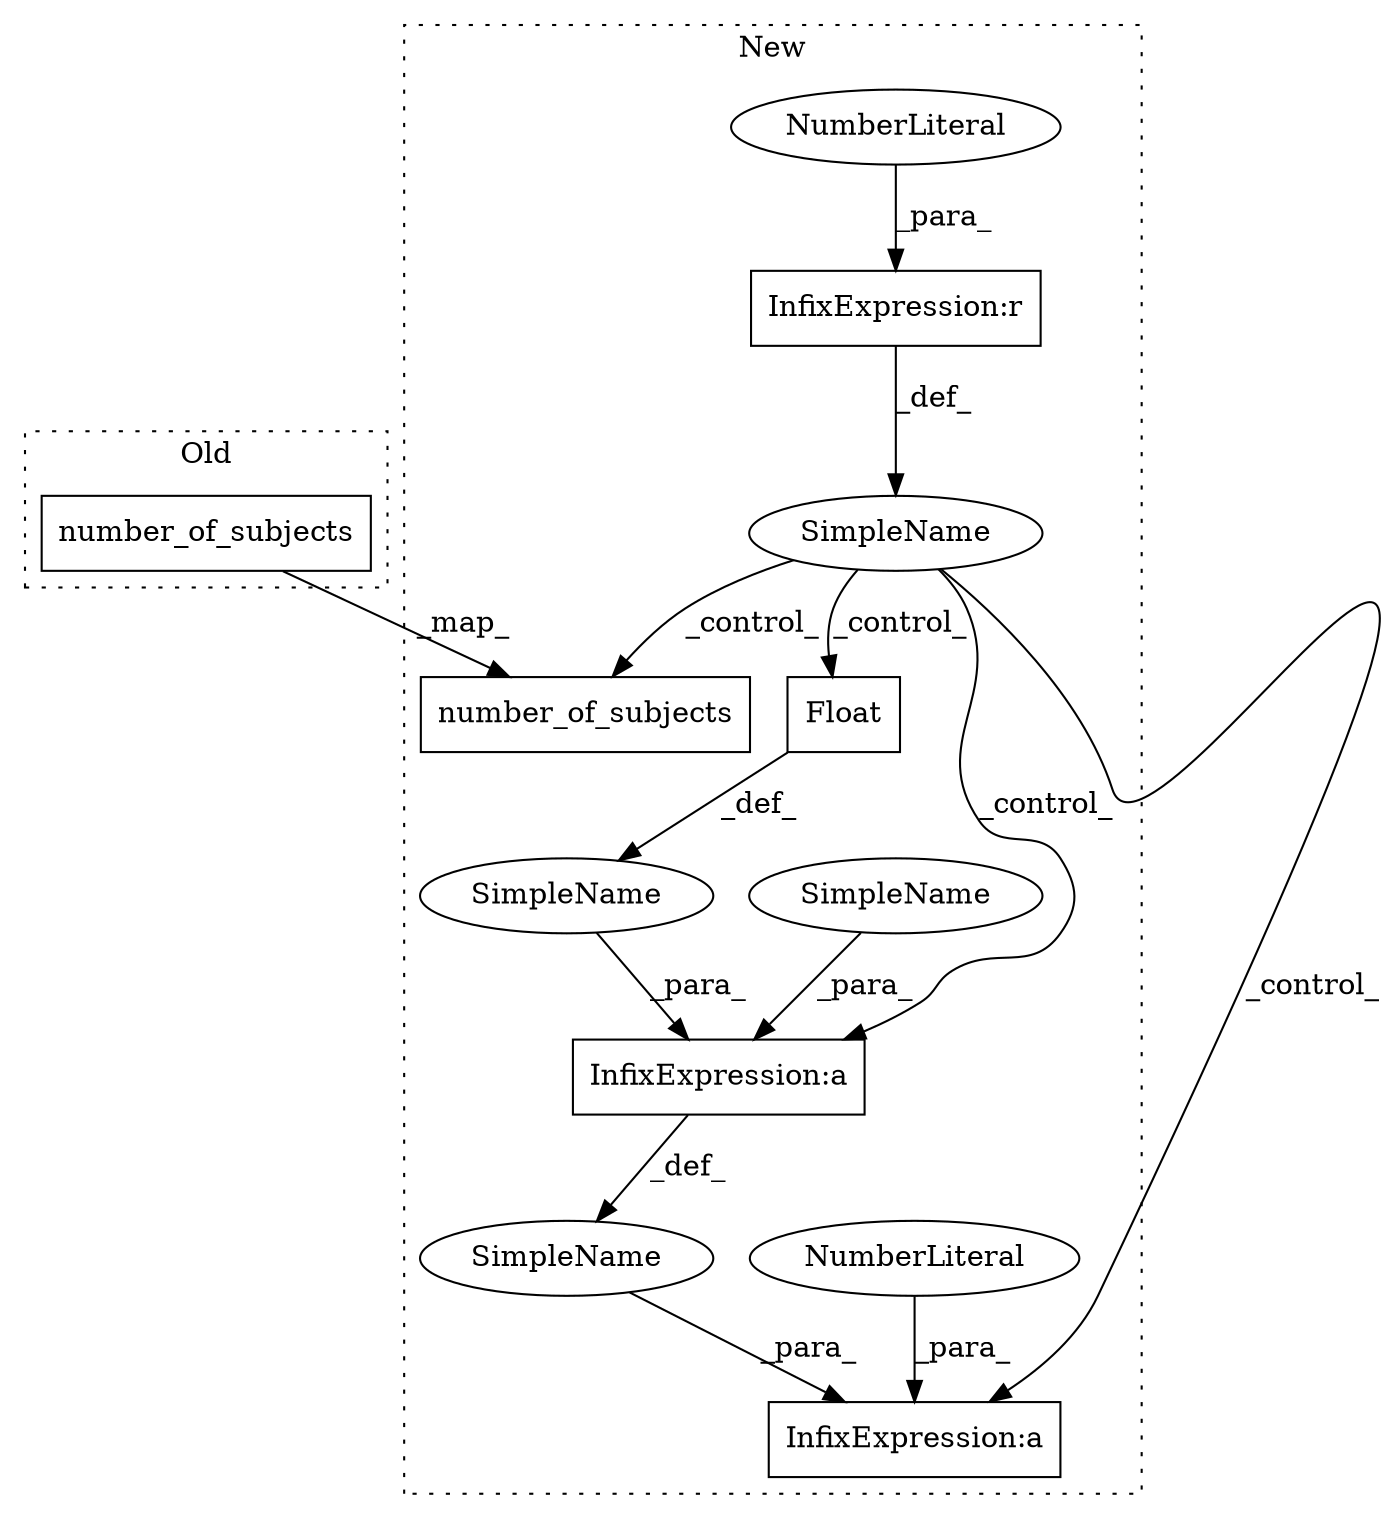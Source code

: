 digraph G {
subgraph cluster0 {
1 [label="number_of_subjects" a="32" s="10091,10115" l="19,1" shape="box"];
label = "Old";
style="dotted";
}
subgraph cluster1 {
2 [label="number_of_subjects" a="32" s="10065,10089" l="19,1" shape="box"];
3 [label="InfixExpression:r" a="27" s="9945" l="3" shape="box"];
4 [label="NumberLiteral" a="34" s="9948" l="1" shape="ellipse"];
5 [label="Float" a="32" s="10304,10320" l="6,1" shape="box"];
6 [label="SimpleName" a="42" s="" l="" shape="ellipse"];
7 [label="SimpleName" a="42" s="" l="" shape="ellipse"];
8 [label="InfixExpression:a" a="27" s="10322" l="3" shape="box"];
9 [label="NumberLiteral" a="34" s="10325" l="5" shape="ellipse"];
10 [label="SimpleName" a="42" s="" l="" shape="ellipse"];
11 [label="InfixExpression:a" a="27" s="10301" l="3" shape="box"];
12 [label="SimpleName" a="42" s="" l="" shape="ellipse"];
label = "New";
style="dotted";
}
1 -> 2 [label="_map_"];
3 -> 6 [label="_def_"];
4 -> 3 [label="_para_"];
5 -> 10 [label="_def_"];
6 -> 8 [label="_control_"];
6 -> 11 [label="_control_"];
6 -> 5 [label="_control_"];
6 -> 2 [label="_control_"];
7 -> 8 [label="_para_"];
9 -> 8 [label="_para_"];
10 -> 11 [label="_para_"];
11 -> 7 [label="_def_"];
12 -> 11 [label="_para_"];
}